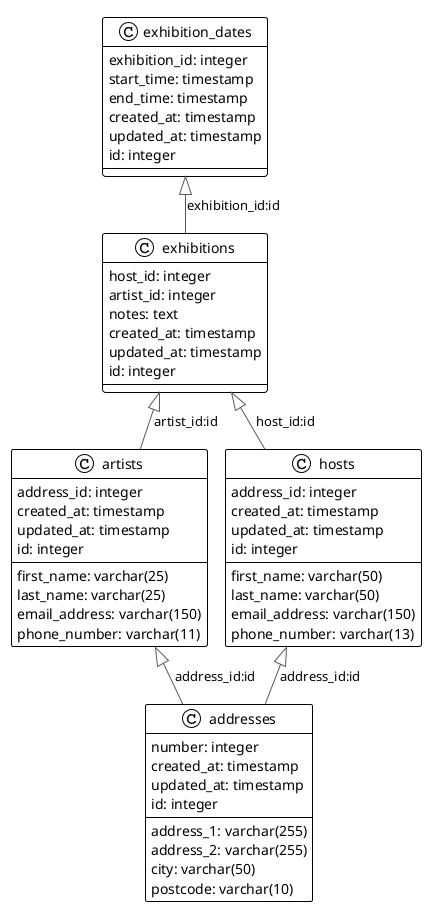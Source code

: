 @startuml
!pragma layout smetana


!theme plain
top to bottom direction
skinparam linetype ortho

class addresses {
   number: integer
   address_1: varchar(255)
   address_2: varchar(255)
   city: varchar(50)
   postcode: varchar(10)
   created_at: timestamp
   updated_at: timestamp
   id: integer
}
class artists {
   first_name: varchar(25)
   last_name: varchar(25)
   email_address: varchar(150)
   phone_number: varchar(11)
   address_id: integer
   created_at: timestamp
   updated_at: timestamp
   id: integer
}
class exhibition_dates {
   exhibition_id: integer
   start_time: timestamp
   end_time: timestamp
   created_at: timestamp
   updated_at: timestamp
   id: integer
}
class exhibitions {
   host_id: integer
   artist_id: integer
   notes: text
   created_at: timestamp
   updated_at: timestamp
   id: integer
}
class hosts {
   first_name: varchar(50)
   last_name: varchar(50)
   email_address: varchar(150)
   phone_number: varchar(13)
   address_id: integer
   created_at: timestamp
   updated_at: timestamp
   id: integer
}

artists           ^-[#595959,plain]-  addresses        : "address_id:id"
exhibition_dates  ^-[#595959,plain]-  exhibitions      : "exhibition_id:id"
exhibitions       ^-[#595959,plain]-  artists          : "artist_id:id"
exhibitions       ^-[#595959,plain]-  hosts            : "host_id:id"
hosts             ^-[#595959,plain]-  addresses        : "address_id:id"
@enduml
